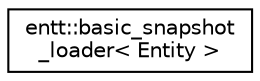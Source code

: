 digraph "Graphical Class Hierarchy"
{
 // LATEX_PDF_SIZE
  edge [fontname="Helvetica",fontsize="10",labelfontname="Helvetica",labelfontsize="10"];
  node [fontname="Helvetica",fontsize="10",shape=record];
  rankdir="LR";
  Node0 [label="entt::basic_snapshot\l_loader\< Entity \>",height=0.2,width=0.4,color="black", fillcolor="white", style="filled",URL="$classentt_1_1basic__snapshot__loader.html",tooltip="Utility class to restore a snapshot as a whole."];
}
